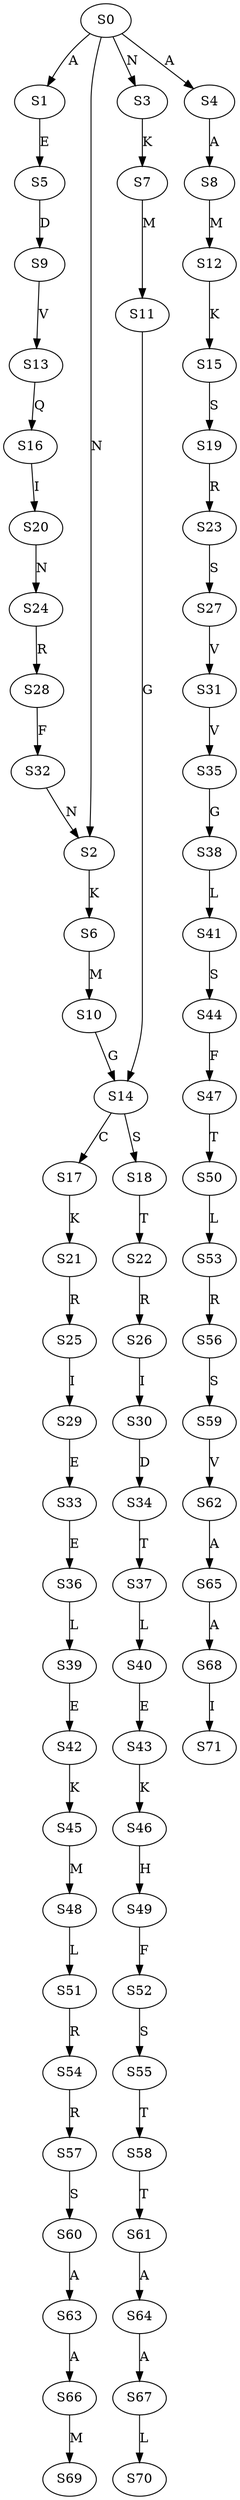 strict digraph  {
	S0 -> S1 [ label = A ];
	S0 -> S2 [ label = N ];
	S0 -> S3 [ label = N ];
	S0 -> S4 [ label = A ];
	S1 -> S5 [ label = E ];
	S2 -> S6 [ label = K ];
	S3 -> S7 [ label = K ];
	S4 -> S8 [ label = A ];
	S5 -> S9 [ label = D ];
	S6 -> S10 [ label = M ];
	S7 -> S11 [ label = M ];
	S8 -> S12 [ label = M ];
	S9 -> S13 [ label = V ];
	S10 -> S14 [ label = G ];
	S11 -> S14 [ label = G ];
	S12 -> S15 [ label = K ];
	S13 -> S16 [ label = Q ];
	S14 -> S17 [ label = C ];
	S14 -> S18 [ label = S ];
	S15 -> S19 [ label = S ];
	S16 -> S20 [ label = I ];
	S17 -> S21 [ label = K ];
	S18 -> S22 [ label = T ];
	S19 -> S23 [ label = R ];
	S20 -> S24 [ label = N ];
	S21 -> S25 [ label = R ];
	S22 -> S26 [ label = R ];
	S23 -> S27 [ label = S ];
	S24 -> S28 [ label = R ];
	S25 -> S29 [ label = I ];
	S26 -> S30 [ label = I ];
	S27 -> S31 [ label = V ];
	S28 -> S32 [ label = F ];
	S29 -> S33 [ label = E ];
	S30 -> S34 [ label = D ];
	S31 -> S35 [ label = V ];
	S32 -> S2 [ label = N ];
	S33 -> S36 [ label = E ];
	S34 -> S37 [ label = T ];
	S35 -> S38 [ label = G ];
	S36 -> S39 [ label = L ];
	S37 -> S40 [ label = L ];
	S38 -> S41 [ label = L ];
	S39 -> S42 [ label = E ];
	S40 -> S43 [ label = E ];
	S41 -> S44 [ label = S ];
	S42 -> S45 [ label = K ];
	S43 -> S46 [ label = K ];
	S44 -> S47 [ label = F ];
	S45 -> S48 [ label = M ];
	S46 -> S49 [ label = H ];
	S47 -> S50 [ label = T ];
	S48 -> S51 [ label = L ];
	S49 -> S52 [ label = F ];
	S50 -> S53 [ label = L ];
	S51 -> S54 [ label = R ];
	S52 -> S55 [ label = S ];
	S53 -> S56 [ label = R ];
	S54 -> S57 [ label = R ];
	S55 -> S58 [ label = T ];
	S56 -> S59 [ label = S ];
	S57 -> S60 [ label = S ];
	S58 -> S61 [ label = T ];
	S59 -> S62 [ label = V ];
	S60 -> S63 [ label = A ];
	S61 -> S64 [ label = A ];
	S62 -> S65 [ label = A ];
	S63 -> S66 [ label = A ];
	S64 -> S67 [ label = A ];
	S65 -> S68 [ label = A ];
	S66 -> S69 [ label = M ];
	S67 -> S70 [ label = L ];
	S68 -> S71 [ label = I ];
}
